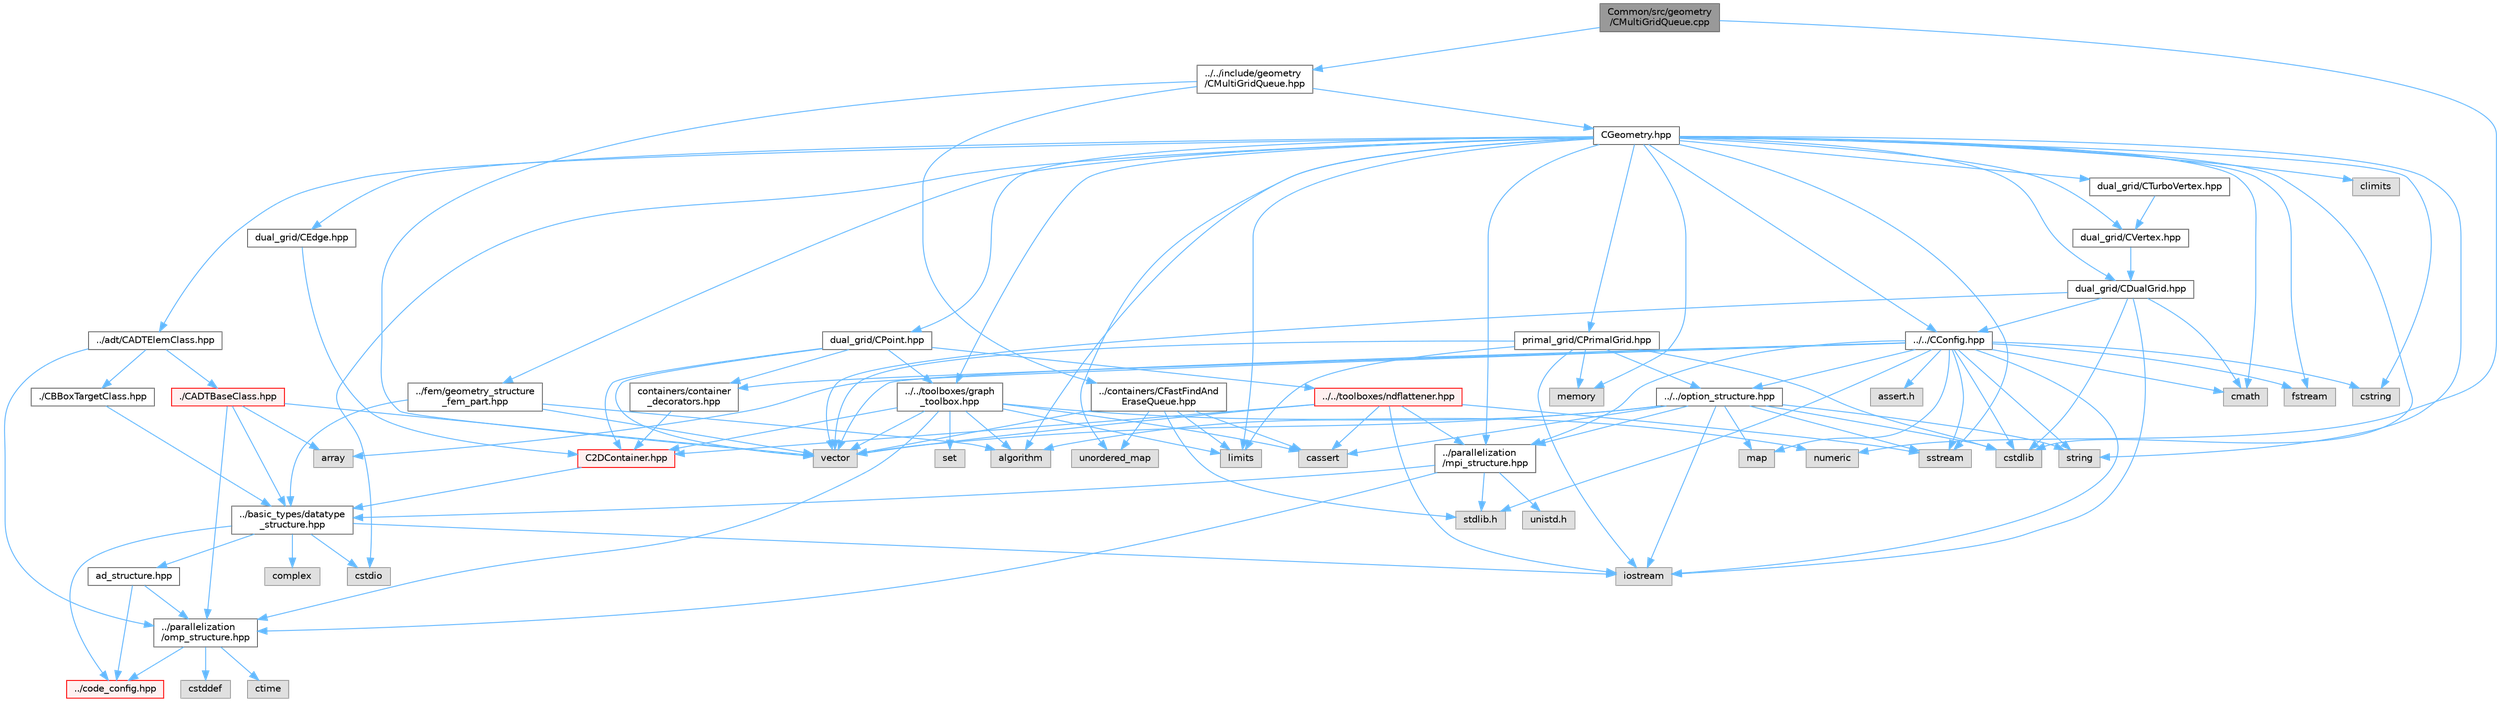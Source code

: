 digraph "Common/src/geometry/CMultiGridQueue.cpp"
{
 // LATEX_PDF_SIZE
  bgcolor="transparent";
  edge [fontname=Helvetica,fontsize=10,labelfontname=Helvetica,labelfontsize=10];
  node [fontname=Helvetica,fontsize=10,shape=box,height=0.2,width=0.4];
  Node1 [id="Node000001",label="Common/src/geometry\l/CMultiGridQueue.cpp",height=0.2,width=0.4,color="gray40", fillcolor="grey60", style="filled", fontcolor="black",tooltip="Implementation of the multigrid queue class for the FVM solver."];
  Node1 -> Node2 [id="edge1_Node000001_Node000002",color="steelblue1",style="solid",tooltip=" "];
  Node2 [id="Node000002",label="../../include/geometry\l/CMultiGridQueue.hpp",height=0.2,width=0.4,color="grey40", fillcolor="white", style="filled",URL="$CMultiGridQueue_8hpp.html",tooltip="Header of the multigrid queue class for the FVM solver. The subroutines and functions are in the CMul..."];
  Node2 -> Node3 [id="edge2_Node000002_Node000003",color="steelblue1",style="solid",tooltip=" "];
  Node3 [id="Node000003",label="vector",height=0.2,width=0.4,color="grey60", fillcolor="#E0E0E0", style="filled",tooltip=" "];
  Node2 -> Node4 [id="edge3_Node000002_Node000004",color="steelblue1",style="solid",tooltip=" "];
  Node4 [id="Node000004",label="../containers/CFastFindAnd\lEraseQueue.hpp",height=0.2,width=0.4,color="grey40", fillcolor="white", style="filled",URL="$CFastFindAndEraseQueue_8hpp.html",tooltip="A queue-type container (push back, pop front), but with fast deletion of arbitrary items (possibly in..."];
  Node4 -> Node5 [id="edge4_Node000004_Node000005",color="steelblue1",style="solid",tooltip=" "];
  Node5 [id="Node000005",label="cassert",height=0.2,width=0.4,color="grey60", fillcolor="#E0E0E0", style="filled",tooltip=" "];
  Node4 -> Node6 [id="edge5_Node000004_Node000006",color="steelblue1",style="solid",tooltip=" "];
  Node6 [id="Node000006",label="stdlib.h",height=0.2,width=0.4,color="grey60", fillcolor="#E0E0E0", style="filled",tooltip=" "];
  Node4 -> Node7 [id="edge6_Node000004_Node000007",color="steelblue1",style="solid",tooltip=" "];
  Node7 [id="Node000007",label="limits",height=0.2,width=0.4,color="grey60", fillcolor="#E0E0E0", style="filled",tooltip=" "];
  Node4 -> Node3 [id="edge7_Node000004_Node000003",color="steelblue1",style="solid",tooltip=" "];
  Node4 -> Node8 [id="edge8_Node000004_Node000008",color="steelblue1",style="solid",tooltip=" "];
  Node8 [id="Node000008",label="unordered_map",height=0.2,width=0.4,color="grey60", fillcolor="#E0E0E0", style="filled",tooltip=" "];
  Node2 -> Node9 [id="edge9_Node000002_Node000009",color="steelblue1",style="solid",tooltip=" "];
  Node9 [id="Node000009",label="CGeometry.hpp",height=0.2,width=0.4,color="grey40", fillcolor="white", style="filled",URL="$CGeometry_8hpp.html",tooltip="Headers of the main subroutines for creating the geometrical structure. The subroutines and functions..."];
  Node9 -> Node7 [id="edge10_Node000009_Node000007",color="steelblue1",style="solid",tooltip=" "];
  Node9 -> Node10 [id="edge11_Node000009_Node000010",color="steelblue1",style="solid",tooltip=" "];
  Node10 [id="Node000010",label="../parallelization\l/mpi_structure.hpp",height=0.2,width=0.4,color="grey40", fillcolor="white", style="filled",URL="$mpi__structure_8hpp.html",tooltip="Headers of the mpi interface for generalized datatypes. The subroutines and functions are in the mpi_..."];
  Node10 -> Node6 [id="edge12_Node000010_Node000006",color="steelblue1",style="solid",tooltip=" "];
  Node10 -> Node11 [id="edge13_Node000010_Node000011",color="steelblue1",style="solid",tooltip=" "];
  Node11 [id="Node000011",label="../basic_types/datatype\l_structure.hpp",height=0.2,width=0.4,color="grey40", fillcolor="white", style="filled",URL="$datatype__structure_8hpp.html",tooltip="Headers for generalized datatypes, defines an interface for AD types."];
  Node11 -> Node12 [id="edge14_Node000011_Node000012",color="steelblue1",style="solid",tooltip=" "];
  Node12 [id="Node000012",label="iostream",height=0.2,width=0.4,color="grey60", fillcolor="#E0E0E0", style="filled",tooltip=" "];
  Node11 -> Node13 [id="edge15_Node000011_Node000013",color="steelblue1",style="solid",tooltip=" "];
  Node13 [id="Node000013",label="complex",height=0.2,width=0.4,color="grey60", fillcolor="#E0E0E0", style="filled",tooltip=" "];
  Node11 -> Node14 [id="edge16_Node000011_Node000014",color="steelblue1",style="solid",tooltip=" "];
  Node14 [id="Node000014",label="cstdio",height=0.2,width=0.4,color="grey60", fillcolor="#E0E0E0", style="filled",tooltip=" "];
  Node11 -> Node15 [id="edge17_Node000011_Node000015",color="steelblue1",style="solid",tooltip=" "];
  Node15 [id="Node000015",label="../code_config.hpp",height=0.2,width=0.4,color="red", fillcolor="#FFF0F0", style="filled",URL="$code__config_8hpp.html",tooltip="Header file for collecting common macros, definitions and type configurations."];
  Node11 -> Node17 [id="edge18_Node000011_Node000017",color="steelblue1",style="solid",tooltip=" "];
  Node17 [id="Node000017",label="ad_structure.hpp",height=0.2,width=0.4,color="grey40", fillcolor="white", style="filled",URL="$ad__structure_8hpp.html",tooltip="Main routines for the algorithmic differentiation (AD) structure."];
  Node17 -> Node15 [id="edge19_Node000017_Node000015",color="steelblue1",style="solid",tooltip=" "];
  Node17 -> Node18 [id="edge20_Node000017_Node000018",color="steelblue1",style="solid",tooltip=" "];
  Node18 [id="Node000018",label="../parallelization\l/omp_structure.hpp",height=0.2,width=0.4,color="grey40", fillcolor="white", style="filled",URL="$omp__structure_8hpp.html",tooltip="OpenMP interface header, provides compatibility functions if the code is built without OpenMP support..."];
  Node18 -> Node19 [id="edge21_Node000018_Node000019",color="steelblue1",style="solid",tooltip=" "];
  Node19 [id="Node000019",label="cstddef",height=0.2,width=0.4,color="grey60", fillcolor="#E0E0E0", style="filled",tooltip=" "];
  Node18 -> Node15 [id="edge22_Node000018_Node000015",color="steelblue1",style="solid",tooltip=" "];
  Node18 -> Node20 [id="edge23_Node000018_Node000020",color="steelblue1",style="solid",tooltip=" "];
  Node20 [id="Node000020",label="ctime",height=0.2,width=0.4,color="grey60", fillcolor="#E0E0E0", style="filled",tooltip=" "];
  Node10 -> Node21 [id="edge24_Node000010_Node000021",color="steelblue1",style="solid",tooltip=" "];
  Node21 [id="Node000021",label="unistd.h",height=0.2,width=0.4,color="grey60", fillcolor="#E0E0E0", style="filled",tooltip=" "];
  Node10 -> Node18 [id="edge25_Node000010_Node000018",color="steelblue1",style="solid",tooltip=" "];
  Node9 -> Node22 [id="edge26_Node000009_Node000022",color="steelblue1",style="solid",tooltip=" "];
  Node22 [id="Node000022",label="string",height=0.2,width=0.4,color="grey60", fillcolor="#E0E0E0", style="filled",tooltip=" "];
  Node9 -> Node23 [id="edge27_Node000009_Node000023",color="steelblue1",style="solid",tooltip=" "];
  Node23 [id="Node000023",label="fstream",height=0.2,width=0.4,color="grey60", fillcolor="#E0E0E0", style="filled",tooltip=" "];
  Node9 -> Node24 [id="edge28_Node000009_Node000024",color="steelblue1",style="solid",tooltip=" "];
  Node24 [id="Node000024",label="sstream",height=0.2,width=0.4,color="grey60", fillcolor="#E0E0E0", style="filled",tooltip=" "];
  Node9 -> Node25 [id="edge29_Node000009_Node000025",color="steelblue1",style="solid",tooltip=" "];
  Node25 [id="Node000025",label="cmath",height=0.2,width=0.4,color="grey60", fillcolor="#E0E0E0", style="filled",tooltip=" "];
  Node9 -> Node26 [id="edge30_Node000009_Node000026",color="steelblue1",style="solid",tooltip=" "];
  Node26 [id="Node000026",label="algorithm",height=0.2,width=0.4,color="grey60", fillcolor="#E0E0E0", style="filled",tooltip=" "];
  Node9 -> Node27 [id="edge31_Node000009_Node000027",color="steelblue1",style="solid",tooltip=" "];
  Node27 [id="Node000027",label="cstring",height=0.2,width=0.4,color="grey60", fillcolor="#E0E0E0", style="filled",tooltip=" "];
  Node9 -> Node14 [id="edge32_Node000009_Node000014",color="steelblue1",style="solid",tooltip=" "];
  Node9 -> Node28 [id="edge33_Node000009_Node000028",color="steelblue1",style="solid",tooltip=" "];
  Node28 [id="Node000028",label="cstdlib",height=0.2,width=0.4,color="grey60", fillcolor="#E0E0E0", style="filled",tooltip=" "];
  Node9 -> Node29 [id="edge34_Node000009_Node000029",color="steelblue1",style="solid",tooltip=" "];
  Node29 [id="Node000029",label="climits",height=0.2,width=0.4,color="grey60", fillcolor="#E0E0E0", style="filled",tooltip=" "];
  Node9 -> Node30 [id="edge35_Node000009_Node000030",color="steelblue1",style="solid",tooltip=" "];
  Node30 [id="Node000030",label="memory",height=0.2,width=0.4,color="grey60", fillcolor="#E0E0E0", style="filled",tooltip=" "];
  Node9 -> Node8 [id="edge36_Node000009_Node000008",color="steelblue1",style="solid",tooltip=" "];
  Node9 -> Node31 [id="edge37_Node000009_Node000031",color="steelblue1",style="solid",tooltip=" "];
  Node31 [id="Node000031",label="primal_grid/CPrimalGrid.hpp",height=0.2,width=0.4,color="grey40", fillcolor="white", style="filled",URL="$CPrimalGrid_8hpp.html",tooltip="Headers of the main subroutines for storing the primal grid structure. The subroutines and functions ..."];
  Node31 -> Node12 [id="edge38_Node000031_Node000012",color="steelblue1",style="solid",tooltip=" "];
  Node31 -> Node3 [id="edge39_Node000031_Node000003",color="steelblue1",style="solid",tooltip=" "];
  Node31 -> Node7 [id="edge40_Node000031_Node000007",color="steelblue1",style="solid",tooltip=" "];
  Node31 -> Node28 [id="edge41_Node000031_Node000028",color="steelblue1",style="solid",tooltip=" "];
  Node31 -> Node30 [id="edge42_Node000031_Node000030",color="steelblue1",style="solid",tooltip=" "];
  Node31 -> Node32 [id="edge43_Node000031_Node000032",color="steelblue1",style="solid",tooltip=" "];
  Node32 [id="Node000032",label="../../option_structure.hpp",height=0.2,width=0.4,color="grey40", fillcolor="white", style="filled",URL="$option__structure_8hpp.html",tooltip="Defines classes for referencing options for easy input in CConfig."];
  Node32 -> Node10 [id="edge44_Node000032_Node000010",color="steelblue1",style="solid",tooltip=" "];
  Node32 -> Node12 [id="edge45_Node000032_Node000012",color="steelblue1",style="solid",tooltip=" "];
  Node32 -> Node24 [id="edge46_Node000032_Node000024",color="steelblue1",style="solid",tooltip=" "];
  Node32 -> Node22 [id="edge47_Node000032_Node000022",color="steelblue1",style="solid",tooltip=" "];
  Node32 -> Node3 [id="edge48_Node000032_Node000003",color="steelblue1",style="solid",tooltip=" "];
  Node32 -> Node33 [id="edge49_Node000032_Node000033",color="steelblue1",style="solid",tooltip=" "];
  Node33 [id="Node000033",label="map",height=0.2,width=0.4,color="grey60", fillcolor="#E0E0E0", style="filled",tooltip=" "];
  Node32 -> Node28 [id="edge50_Node000032_Node000028",color="steelblue1",style="solid",tooltip=" "];
  Node32 -> Node26 [id="edge51_Node000032_Node000026",color="steelblue1",style="solid",tooltip=" "];
  Node32 -> Node5 [id="edge52_Node000032_Node000005",color="steelblue1",style="solid",tooltip=" "];
  Node9 -> Node34 [id="edge53_Node000009_Node000034",color="steelblue1",style="solid",tooltip=" "];
  Node34 [id="Node000034",label="dual_grid/CDualGrid.hpp",height=0.2,width=0.4,color="grey40", fillcolor="white", style="filled",URL="$CDualGrid_8hpp.html",tooltip="Headers of the main subroutines for doing the complete dual grid structure. The subroutines and funct..."];
  Node34 -> Node25 [id="edge54_Node000034_Node000025",color="steelblue1",style="solid",tooltip=" "];
  Node34 -> Node12 [id="edge55_Node000034_Node000012",color="steelblue1",style="solid",tooltip=" "];
  Node34 -> Node28 [id="edge56_Node000034_Node000028",color="steelblue1",style="solid",tooltip=" "];
  Node34 -> Node3 [id="edge57_Node000034_Node000003",color="steelblue1",style="solid",tooltip=" "];
  Node34 -> Node35 [id="edge58_Node000034_Node000035",color="steelblue1",style="solid",tooltip=" "];
  Node35 [id="Node000035",label="../../CConfig.hpp",height=0.2,width=0.4,color="grey40", fillcolor="white", style="filled",URL="$CConfig_8hpp.html",tooltip="All the information about the definition of the physical problem. The subroutines and functions are i..."];
  Node35 -> Node10 [id="edge59_Node000035_Node000010",color="steelblue1",style="solid",tooltip=" "];
  Node35 -> Node12 [id="edge60_Node000035_Node000012",color="steelblue1",style="solid",tooltip=" "];
  Node35 -> Node28 [id="edge61_Node000035_Node000028",color="steelblue1",style="solid",tooltip=" "];
  Node35 -> Node23 [id="edge62_Node000035_Node000023",color="steelblue1",style="solid",tooltip=" "];
  Node35 -> Node24 [id="edge63_Node000035_Node000024",color="steelblue1",style="solid",tooltip=" "];
  Node35 -> Node22 [id="edge64_Node000035_Node000022",color="steelblue1",style="solid",tooltip=" "];
  Node35 -> Node27 [id="edge65_Node000035_Node000027",color="steelblue1",style="solid",tooltip=" "];
  Node35 -> Node3 [id="edge66_Node000035_Node000003",color="steelblue1",style="solid",tooltip=" "];
  Node35 -> Node36 [id="edge67_Node000035_Node000036",color="steelblue1",style="solid",tooltip=" "];
  Node36 [id="Node000036",label="array",height=0.2,width=0.4,color="grey60", fillcolor="#E0E0E0", style="filled",tooltip=" "];
  Node35 -> Node6 [id="edge68_Node000035_Node000006",color="steelblue1",style="solid",tooltip=" "];
  Node35 -> Node25 [id="edge69_Node000035_Node000025",color="steelblue1",style="solid",tooltip=" "];
  Node35 -> Node33 [id="edge70_Node000035_Node000033",color="steelblue1",style="solid",tooltip=" "];
  Node35 -> Node37 [id="edge71_Node000035_Node000037",color="steelblue1",style="solid",tooltip=" "];
  Node37 [id="Node000037",label="assert.h",height=0.2,width=0.4,color="grey60", fillcolor="#E0E0E0", style="filled",tooltip=" "];
  Node35 -> Node32 [id="edge72_Node000035_Node000032",color="steelblue1",style="solid",tooltip=" "];
  Node35 -> Node38 [id="edge73_Node000035_Node000038",color="steelblue1",style="solid",tooltip=" "];
  Node38 [id="Node000038",label="containers/container\l_decorators.hpp",height=0.2,width=0.4,color="grey40", fillcolor="white", style="filled",URL="$container__decorators_8hpp.html",tooltip="Collection of small classes that decorate C2DContainer to augment its functionality,..."];
  Node38 -> Node39 [id="edge74_Node000038_Node000039",color="steelblue1",style="solid",tooltip=" "];
  Node39 [id="Node000039",label="C2DContainer.hpp",height=0.2,width=0.4,color="red", fillcolor="#FFF0F0", style="filled",URL="$C2DContainer_8hpp.html",tooltip="A templated vector/matrix object."];
  Node39 -> Node11 [id="edge75_Node000039_Node000011",color="steelblue1",style="solid",tooltip=" "];
  Node9 -> Node48 [id="edge76_Node000009_Node000048",color="steelblue1",style="solid",tooltip=" "];
  Node48 [id="Node000048",label="dual_grid/CPoint.hpp",height=0.2,width=0.4,color="grey40", fillcolor="white", style="filled",URL="$CPoint_8hpp.html",tooltip="Declaration of the point class that stores geometric and adjacency information for dual control volum..."];
  Node48 -> Node39 [id="edge77_Node000048_Node000039",color="steelblue1",style="solid",tooltip=" "];
  Node48 -> Node38 [id="edge78_Node000048_Node000038",color="steelblue1",style="solid",tooltip=" "];
  Node48 -> Node49 [id="edge79_Node000048_Node000049",color="steelblue1",style="solid",tooltip=" "];
  Node49 [id="Node000049",label="../../toolboxes/graph\l_toolbox.hpp",height=0.2,width=0.4,color="grey40", fillcolor="white", style="filled",URL="$graph__toolbox_8hpp.html",tooltip="Functions and classes to build/represent sparse graphs or sparse patterns."];
  Node49 -> Node39 [id="edge80_Node000049_Node000039",color="steelblue1",style="solid",tooltip=" "];
  Node49 -> Node18 [id="edge81_Node000049_Node000018",color="steelblue1",style="solid",tooltip=" "];
  Node49 -> Node50 [id="edge82_Node000049_Node000050",color="steelblue1",style="solid",tooltip=" "];
  Node50 [id="Node000050",label="set",height=0.2,width=0.4,color="grey60", fillcolor="#E0E0E0", style="filled",tooltip=" "];
  Node49 -> Node3 [id="edge83_Node000049_Node000003",color="steelblue1",style="solid",tooltip=" "];
  Node49 -> Node7 [id="edge84_Node000049_Node000007",color="steelblue1",style="solid",tooltip=" "];
  Node49 -> Node5 [id="edge85_Node000049_Node000005",color="steelblue1",style="solid",tooltip=" "];
  Node49 -> Node26 [id="edge86_Node000049_Node000026",color="steelblue1",style="solid",tooltip=" "];
  Node49 -> Node51 [id="edge87_Node000049_Node000051",color="steelblue1",style="solid",tooltip=" "];
  Node51 [id="Node000051",label="numeric",height=0.2,width=0.4,color="grey60", fillcolor="#E0E0E0", style="filled",tooltip=" "];
  Node48 -> Node3 [id="edge88_Node000048_Node000003",color="steelblue1",style="solid",tooltip=" "];
  Node48 -> Node52 [id="edge89_Node000048_Node000052",color="steelblue1",style="solid",tooltip=" "];
  Node52 [id="Node000052",label="../../toolboxes/ndflattener.hpp",height=0.2,width=0.4,color="red", fillcolor="#FFF0F0", style="filled",URL="$ndflattener_8hpp.html",tooltip="Flatten pointer-to-pointer-... arrays for MPI communication."];
  Node52 -> Node5 [id="edge90_Node000052_Node000005",color="steelblue1",style="solid",tooltip=" "];
  Node52 -> Node12 [id="edge91_Node000052_Node000012",color="steelblue1",style="solid",tooltip=" "];
  Node52 -> Node24 [id="edge92_Node000052_Node000024",color="steelblue1",style="solid",tooltip=" "];
  Node52 -> Node3 [id="edge93_Node000052_Node000003",color="steelblue1",style="solid",tooltip=" "];
  Node52 -> Node39 [id="edge94_Node000052_Node000039",color="steelblue1",style="solid",tooltip=" "];
  Node52 -> Node10 [id="edge95_Node000052_Node000010",color="steelblue1",style="solid",tooltip=" "];
  Node9 -> Node53 [id="edge96_Node000009_Node000053",color="steelblue1",style="solid",tooltip=" "];
  Node53 [id="Node000053",label="dual_grid/CEdge.hpp",height=0.2,width=0.4,color="grey40", fillcolor="white", style="filled",URL="$CEdge_8hpp.html",tooltip="Declaration of the edge class CEdge.cpp file."];
  Node53 -> Node39 [id="edge97_Node000053_Node000039",color="steelblue1",style="solid",tooltip=" "];
  Node9 -> Node54 [id="edge98_Node000009_Node000054",color="steelblue1",style="solid",tooltip=" "];
  Node54 [id="Node000054",label="dual_grid/CVertex.hpp",height=0.2,width=0.4,color="grey40", fillcolor="white", style="filled",URL="$CVertex_8hpp.html",tooltip="Headers of the main subroutines for doing the complete dual grid structure. The subroutines and funct..."];
  Node54 -> Node34 [id="edge99_Node000054_Node000034",color="steelblue1",style="solid",tooltip=" "];
  Node9 -> Node55 [id="edge100_Node000009_Node000055",color="steelblue1",style="solid",tooltip=" "];
  Node55 [id="Node000055",label="dual_grid/CTurboVertex.hpp",height=0.2,width=0.4,color="grey40", fillcolor="white", style="filled",URL="$CTurboVertex_8hpp.html",tooltip="Headers of the main subroutines for doing the complete dual grid structure. The subroutines and funct..."];
  Node55 -> Node54 [id="edge101_Node000055_Node000054",color="steelblue1",style="solid",tooltip=" "];
  Node9 -> Node35 [id="edge102_Node000009_Node000035",color="steelblue1",style="solid",tooltip=" "];
  Node9 -> Node56 [id="edge103_Node000009_Node000056",color="steelblue1",style="solid",tooltip=" "];
  Node56 [id="Node000056",label="../fem/geometry_structure\l_fem_part.hpp",height=0.2,width=0.4,color="grey40", fillcolor="white", style="filled",URL="$geometry__structure__fem__part_8hpp.html",tooltip="Helper classes for the Fluid FEM solver."];
  Node56 -> Node11 [id="edge104_Node000056_Node000011",color="steelblue1",style="solid",tooltip=" "];
  Node56 -> Node3 [id="edge105_Node000056_Node000003",color="steelblue1",style="solid",tooltip=" "];
  Node56 -> Node26 [id="edge106_Node000056_Node000026",color="steelblue1",style="solid",tooltip=" "];
  Node9 -> Node49 [id="edge107_Node000009_Node000049",color="steelblue1",style="solid",tooltip=" "];
  Node9 -> Node57 [id="edge108_Node000009_Node000057",color="steelblue1",style="solid",tooltip=" "];
  Node57 [id="Node000057",label="../adt/CADTElemClass.hpp",height=0.2,width=0.4,color="grey40", fillcolor="white", style="filled",URL="$CADTElemClass_8hpp.html",tooltip="Class for storing an ADT of (linear) elements in an arbitrary number of dimensions."];
  Node57 -> Node58 [id="edge109_Node000057_Node000058",color="steelblue1",style="solid",tooltip=" "];
  Node58 [id="Node000058",label="./CADTBaseClass.hpp",height=0.2,width=0.4,color="red", fillcolor="#FFF0F0", style="filled",URL="$CADTBaseClass_8hpp.html",tooltip="Base class for storing an ADT in an arbitrary number of dimensions."];
  Node58 -> Node3 [id="edge110_Node000058_Node000003",color="steelblue1",style="solid",tooltip=" "];
  Node58 -> Node36 [id="edge111_Node000058_Node000036",color="steelblue1",style="solid",tooltip=" "];
  Node58 -> Node11 [id="edge112_Node000058_Node000011",color="steelblue1",style="solid",tooltip=" "];
  Node58 -> Node18 [id="edge113_Node000058_Node000018",color="steelblue1",style="solid",tooltip=" "];
  Node57 -> Node60 [id="edge114_Node000057_Node000060",color="steelblue1",style="solid",tooltip=" "];
  Node60 [id="Node000060",label="./CBBoxTargetClass.hpp",height=0.2,width=0.4,color="grey40", fillcolor="white", style="filled",URL="$CBBoxTargetClass_8hpp.html",tooltip="Class for storing the information of a possible bounding box candidate during a minimum distance sear..."];
  Node60 -> Node11 [id="edge115_Node000060_Node000011",color="steelblue1",style="solid",tooltip=" "];
  Node57 -> Node18 [id="edge116_Node000057_Node000018",color="steelblue1",style="solid",tooltip=" "];
  Node1 -> Node51 [id="edge117_Node000001_Node000051",color="steelblue1",style="solid",tooltip=" "];
}
